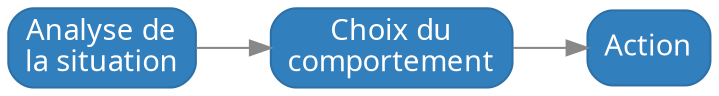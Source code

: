 digraph g{
  rankdir=LR
  node [shape=box, style="rounded, filled", fillcolor="#327FBE", color="#2C70A7", fontcolor="white", fontname="sans-serif"];
  edge [color="#888888"]
  analyse -> comportement -> action
  analyse [label="Analyse de\nla situation"]
  comportement [label="Choix du\ncomportement"]
  action [label="Action"]
}

